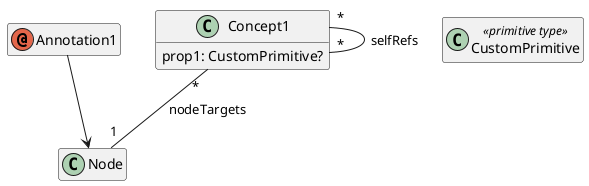 @startuml
hide empty members

' qualified name: "test"


annotation Annotation1
Annotation1 --> Node

class Concept1 {
  prop1: CustomPrimitive?
}

class "CustomPrimitive" <<primitive type>>


' relations:


Concept1 "*" -- "*" Concept1: selfRefs
Concept1 "*" -- "1" Node: nodeTargets


@enduml
